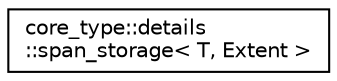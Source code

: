 digraph "Graphical Class Hierarchy"
{
 // LATEX_PDF_SIZE
  edge [fontname="Helvetica",fontsize="10",labelfontname="Helvetica",labelfontsize="10"];
  node [fontname="Helvetica",fontsize="10",shape=record];
  rankdir="LR";
  Node0 [label="core_type::details\l::span_storage\< T, Extent \>",height=0.2,width=0.4,color="black", fillcolor="white", style="filled",URL="$structcore__type_1_1details_1_1span__storage.html",tooltip="Storage class needed for span."];
}
